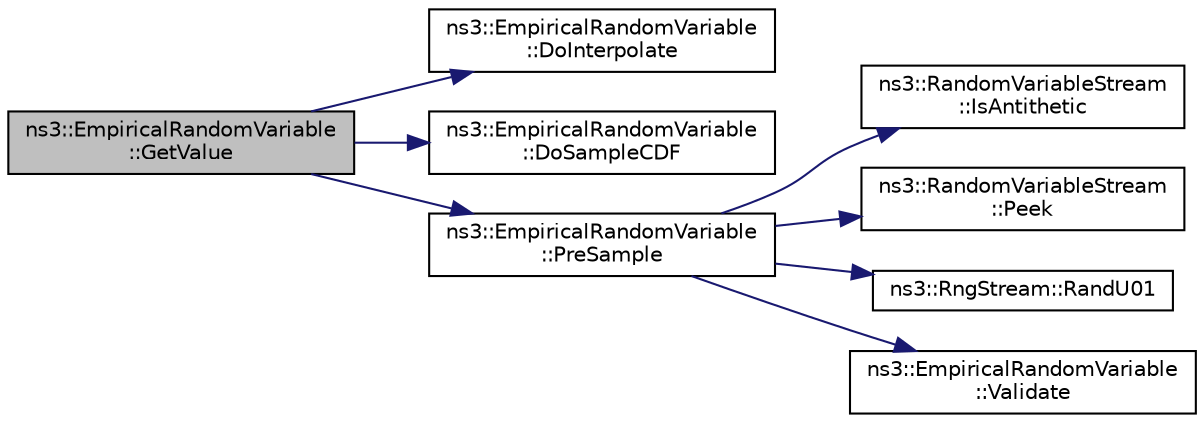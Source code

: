 digraph "ns3::EmpiricalRandomVariable::GetValue"
{
 // LATEX_PDF_SIZE
  edge [fontname="Helvetica",fontsize="10",labelfontname="Helvetica",labelfontsize="10"];
  node [fontname="Helvetica",fontsize="10",shape=record];
  rankdir="LR";
  Node1 [label="ns3::EmpiricalRandomVariable\l::GetValue",height=0.2,width=0.4,color="black", fillcolor="grey75", style="filled", fontcolor="black",tooltip="Returns the next value in the empirical distribution."];
  Node1 -> Node2 [color="midnightblue",fontsize="10",style="solid",fontname="Helvetica"];
  Node2 [label="ns3::EmpiricalRandomVariable\l::DoInterpolate",height=0.2,width=0.4,color="black", fillcolor="white", style="filled",URL="$classns3_1_1_empirical_random_variable.html#aa83cbef6af48cfe72f7d642d3f0684b1",tooltip="Linear interpolation between two points on the CDF to estimate the value at r."];
  Node1 -> Node3 [color="midnightblue",fontsize="10",style="solid",fontname="Helvetica"];
  Node3 [label="ns3::EmpiricalRandomVariable\l::DoSampleCDF",height=0.2,width=0.4,color="black", fillcolor="white", style="filled",URL="$classns3_1_1_empirical_random_variable.html#a7e639307514c5705329d54b7171ebedf",tooltip="Sample the CDF as a histogram (without interpolation)."];
  Node1 -> Node4 [color="midnightblue",fontsize="10",style="solid",fontname="Helvetica"];
  Node4 [label="ns3::EmpiricalRandomVariable\l::PreSample",height=0.2,width=0.4,color="black", fillcolor="white", style="filled",URL="$classns3_1_1_empirical_random_variable.html#a6b2439f3d4383871969cff4d9c3fa8cd",tooltip="Do the initial rng draw and check against the extrema."];
  Node4 -> Node5 [color="midnightblue",fontsize="10",style="solid",fontname="Helvetica"];
  Node5 [label="ns3::RandomVariableStream\l::IsAntithetic",height=0.2,width=0.4,color="black", fillcolor="white", style="filled",URL="$classns3_1_1_random_variable_stream.html#ae8f50692f36f1403a22d0cbb9c488db2",tooltip="Check if antithetic values will be generated."];
  Node4 -> Node6 [color="midnightblue",fontsize="10",style="solid",fontname="Helvetica"];
  Node6 [label="ns3::RandomVariableStream\l::Peek",height=0.2,width=0.4,color="black", fillcolor="white", style="filled",URL="$classns3_1_1_random_variable_stream.html#a72b37a5c0a574a51df77d378d9101936",tooltip="Get the pointer to the underlying RngStream."];
  Node4 -> Node7 [color="midnightblue",fontsize="10",style="solid",fontname="Helvetica"];
  Node7 [label="ns3::RngStream::RandU01",height=0.2,width=0.4,color="black", fillcolor="white", style="filled",URL="$classns3_1_1_rng_stream.html#a46be36426b8bc712e9de468b63558c22",tooltip="Generate the next random number for this stream."];
  Node4 -> Node8 [color="midnightblue",fontsize="10",style="solid",fontname="Helvetica"];
  Node8 [label="ns3::EmpiricalRandomVariable\l::Validate",height=0.2,width=0.4,color="black", fillcolor="white", style="filled",URL="$classns3_1_1_empirical_random_variable.html#a5f88bfebbdddeaa36729519290c2d1a3",tooltip="Check that the CDF is valid."];
}
